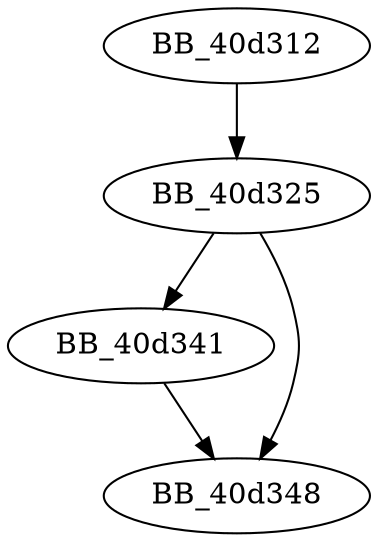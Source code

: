 DiGraph __isleadbyte_l{
BB_40d312->BB_40d325
BB_40d325->BB_40d341
BB_40d325->BB_40d348
BB_40d341->BB_40d348
}

